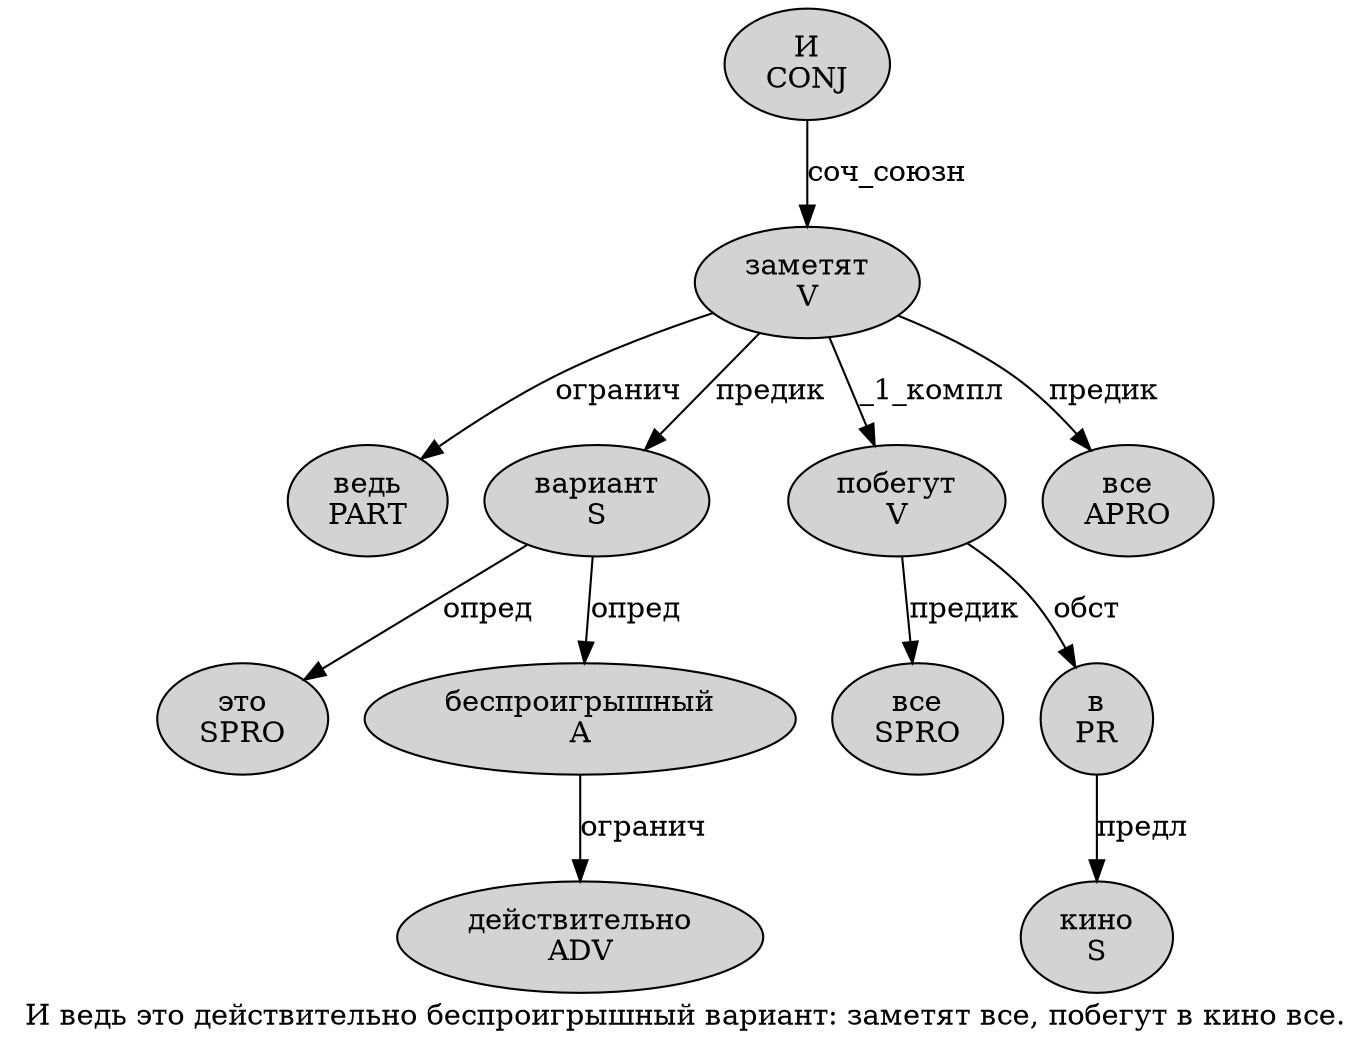 digraph SENTENCE_3134 {
	graph [label="И ведь это действительно беспроигрышный вариант: заметят все, побегут в кино все."]
	node [style=filled]
		0 [label="И
CONJ" color="" fillcolor=lightgray penwidth=1 shape=ellipse]
		1 [label="ведь
PART" color="" fillcolor=lightgray penwidth=1 shape=ellipse]
		2 [label="это
SPRO" color="" fillcolor=lightgray penwidth=1 shape=ellipse]
		3 [label="действительно
ADV" color="" fillcolor=lightgray penwidth=1 shape=ellipse]
		4 [label="беспроигрышный
A" color="" fillcolor=lightgray penwidth=1 shape=ellipse]
		5 [label="вариант
S" color="" fillcolor=lightgray penwidth=1 shape=ellipse]
		7 [label="заметят
V" color="" fillcolor=lightgray penwidth=1 shape=ellipse]
		8 [label="все
SPRO" color="" fillcolor=lightgray penwidth=1 shape=ellipse]
		10 [label="побегут
V" color="" fillcolor=lightgray penwidth=1 shape=ellipse]
		11 [label="в
PR" color="" fillcolor=lightgray penwidth=1 shape=ellipse]
		12 [label="кино
S" color="" fillcolor=lightgray penwidth=1 shape=ellipse]
		13 [label="все
APRO" color="" fillcolor=lightgray penwidth=1 shape=ellipse]
			7 -> 1 [label="огранич"]
			7 -> 5 [label="предик"]
			7 -> 10 [label="_1_компл"]
			7 -> 13 [label="предик"]
			10 -> 8 [label="предик"]
			10 -> 11 [label="обст"]
			0 -> 7 [label="соч_союзн"]
			4 -> 3 [label="огранич"]
			11 -> 12 [label="предл"]
			5 -> 2 [label="опред"]
			5 -> 4 [label="опред"]
}